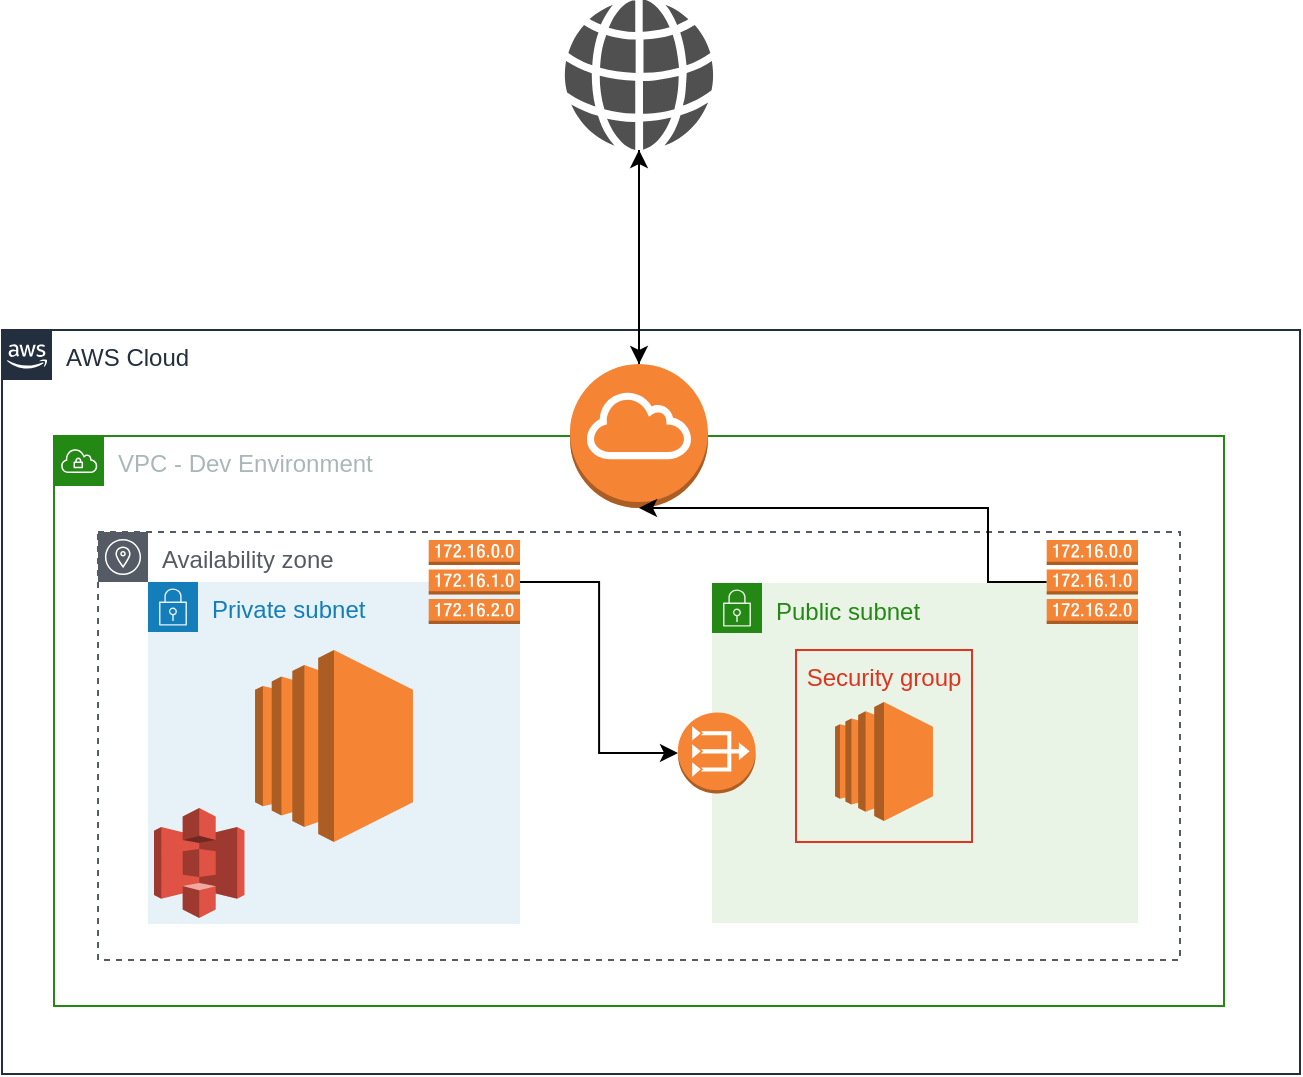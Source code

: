 <mxfile version="21.5.0" type="github">
  <diagram name="Page-1" id="VkN3Mp8k7b-EoUsN7H3i">
    <mxGraphModel dx="1200" dy="1830" grid="0" gridSize="10" guides="1" tooltips="1" connect="1" arrows="1" fold="1" page="1" pageScale="1" pageWidth="850" pageHeight="1100" math="0" shadow="0">
      <root>
        <mxCell id="0" />
        <mxCell id="1" parent="0" />
        <mxCell id="uFhvsVring2hGXd77Jwu-8" value="AWS Cloud" style="points=[[0,0],[0.25,0],[0.5,0],[0.75,0],[1,0],[1,0.25],[1,0.5],[1,0.75],[1,1],[0.75,1],[0.5,1],[0.25,1],[0,1],[0,0.75],[0,0.5],[0,0.25]];outlineConnect=0;gradientColor=none;html=1;whiteSpace=wrap;fontSize=12;fontStyle=0;container=0;pointerEvents=0;collapsible=0;recursiveResize=0;shape=mxgraph.aws4.group;grIcon=mxgraph.aws4.group_aws_cloud_alt;strokeColor=#232F3E;fillColor=none;verticalAlign=top;align=left;spacingLeft=30;fontColor=#232F3E;dashed=0;" vertex="1" parent="1">
          <mxGeometry width="649" height="372" as="geometry" />
        </mxCell>
        <mxCell id="uFhvsVring2hGXd77Jwu-20" value="" style="sketch=0;pointerEvents=1;shadow=0;dashed=0;html=1;strokeColor=none;fillColor=#505050;labelPosition=center;verticalLabelPosition=bottom;verticalAlign=top;outlineConnect=0;align=center;shape=mxgraph.office.concepts.globe_internet;" vertex="1" parent="1">
          <mxGeometry x="281" y="-165" width="75" height="75" as="geometry" />
        </mxCell>
        <mxCell id="uFhvsVring2hGXd77Jwu-22" style="edgeStyle=orthogonalEdgeStyle;rounded=0;orthogonalLoop=1;jettySize=auto;html=1;entryX=0.5;entryY=0;entryDx=0;entryDy=0;entryPerimeter=0;" edge="1" parent="1" source="uFhvsVring2hGXd77Jwu-20" target="uFhvsVring2hGXd77Jwu-19">
          <mxGeometry relative="1" as="geometry" />
        </mxCell>
        <mxCell id="uFhvsVring2hGXd77Jwu-21" style="edgeStyle=orthogonalEdgeStyle;rounded=0;orthogonalLoop=1;jettySize=auto;html=1;exitX=0.5;exitY=0;exitDx=0;exitDy=0;exitPerimeter=0;" edge="1" parent="1" source="uFhvsVring2hGXd77Jwu-19" target="uFhvsVring2hGXd77Jwu-20">
          <mxGeometry relative="1" as="geometry" />
        </mxCell>
        <mxCell id="uFhvsVring2hGXd77Jwu-9" value="VPC - Dev Environment" style="points=[[0,0],[0.25,0],[0.5,0],[0.75,0],[1,0],[1,0.25],[1,0.5],[1,0.75],[1,1],[0.75,1],[0.5,1],[0.25,1],[0,1],[0,0.75],[0,0.5],[0,0.25]];outlineConnect=0;gradientColor=none;html=1;whiteSpace=wrap;fontSize=12;fontStyle=0;container=0;pointerEvents=0;collapsible=0;recursiveResize=0;shape=mxgraph.aws4.group;grIcon=mxgraph.aws4.group_vpc;strokeColor=#248814;fillColor=none;verticalAlign=top;align=left;spacingLeft=30;fontColor=#AAB7B8;dashed=0;" vertex="1" parent="1">
          <mxGeometry x="26" y="53" width="585" height="285" as="geometry" />
        </mxCell>
        <mxCell id="uFhvsVring2hGXd77Jwu-13" value="Availability zone" style="sketch=0;outlineConnect=0;gradientColor=none;html=1;whiteSpace=wrap;fontSize=12;fontStyle=0;shape=mxgraph.aws4.group;grIcon=mxgraph.aws4.group_availability_zone;strokeColor=#545B64;fillColor=none;verticalAlign=top;align=left;spacingLeft=30;fontColor=#545B64;dashed=1;container=0;" vertex="1" parent="1">
          <mxGeometry x="48" y="101" width="541" height="214" as="geometry" />
        </mxCell>
        <mxCell id="uFhvsVring2hGXd77Jwu-12" value="Public subnet" style="points=[[0,0],[0.25,0],[0.5,0],[0.75,0],[1,0],[1,0.25],[1,0.5],[1,0.75],[1,1],[0.75,1],[0.5,1],[0.25,1],[0,1],[0,0.75],[0,0.5],[0,0.25]];outlineConnect=0;gradientColor=none;html=1;whiteSpace=wrap;fontSize=12;fontStyle=0;container=0;pointerEvents=0;collapsible=0;recursiveResize=0;shape=mxgraph.aws4.group;grIcon=mxgraph.aws4.group_security_group;grStroke=0;strokeColor=#248814;fillColor=#E9F3E6;verticalAlign=top;align=left;spacingLeft=30;fontColor=#248814;dashed=0;" vertex="1" parent="1">
          <mxGeometry x="355" y="126.5" width="213" height="170" as="geometry" />
        </mxCell>
        <mxCell id="uFhvsVring2hGXd77Jwu-15" value="Private subnet" style="points=[[0,0],[0.25,0],[0.5,0],[0.75,0],[1,0],[1,0.25],[1,0.5],[1,0.75],[1,1],[0.75,1],[0.5,1],[0.25,1],[0,1],[0,0.75],[0,0.5],[0,0.25]];outlineConnect=0;gradientColor=none;html=1;whiteSpace=wrap;fontSize=12;fontStyle=0;container=0;pointerEvents=0;collapsible=0;recursiveResize=0;shape=mxgraph.aws4.group;grIcon=mxgraph.aws4.group_security_group;grStroke=0;strokeColor=#147EBA;fillColor=#E6F2F8;verticalAlign=top;align=left;spacingLeft=30;fontColor=#147EBA;dashed=0;" vertex="1" parent="1">
          <mxGeometry x="73" y="126" width="186" height="171" as="geometry" />
        </mxCell>
        <mxCell id="uFhvsVring2hGXd77Jwu-19" value="" style="outlineConnect=0;dashed=0;verticalLabelPosition=bottom;verticalAlign=top;align=center;html=1;shape=mxgraph.aws3.internet_gateway;fillColor=#F58534;gradientColor=none;container=0;" vertex="1" parent="1">
          <mxGeometry x="284" y="17" width="69" height="72" as="geometry" />
        </mxCell>
        <mxCell id="uFhvsVring2hGXd77Jwu-25" value="" style="outlineConnect=0;dashed=0;verticalLabelPosition=bottom;verticalAlign=top;align=center;html=1;shape=mxgraph.aws3.s3;fillColor=#E05243;gradientColor=none;container=0;" vertex="1" parent="1">
          <mxGeometry x="76" y="239" width="45.24" height="55" as="geometry" />
        </mxCell>
        <mxCell id="uFhvsVring2hGXd77Jwu-16" value="" style="outlineConnect=0;dashed=0;verticalLabelPosition=bottom;verticalAlign=top;align=center;html=1;shape=mxgraph.aws3.ec2;fillColor=#F58534;gradientColor=none;container=0;" vertex="1" parent="1">
          <mxGeometry x="126.52" y="160" width="78.96" height="96" as="geometry" />
        </mxCell>
        <mxCell id="uFhvsVring2hGXd77Jwu-31" style="edgeStyle=orthogonalEdgeStyle;rounded=0;orthogonalLoop=1;jettySize=auto;html=1;exitX=0;exitY=0.5;exitDx=0;exitDy=0;exitPerimeter=0;entryX=0.5;entryY=1;entryDx=0;entryDy=0;entryPerimeter=0;" edge="1" parent="1" source="uFhvsVring2hGXd77Jwu-23" target="uFhvsVring2hGXd77Jwu-19">
          <mxGeometry relative="1" as="geometry">
            <Array as="points">
              <mxPoint x="493" y="126" />
              <mxPoint x="493" y="89" />
            </Array>
          </mxGeometry>
        </mxCell>
        <mxCell id="uFhvsVring2hGXd77Jwu-23" value="" style="outlineConnect=0;dashed=0;verticalLabelPosition=bottom;verticalAlign=top;align=center;html=1;shape=mxgraph.aws3.route_table;fillColor=#F58536;gradientColor=none;container=0;" vertex="1" parent="1">
          <mxGeometry x="522.35" y="105" width="45.65" height="42" as="geometry" />
        </mxCell>
        <mxCell id="uFhvsVring2hGXd77Jwu-24" value="" style="outlineConnect=0;dashed=0;verticalLabelPosition=bottom;verticalAlign=top;align=center;html=1;shape=mxgraph.aws3.route_table;fillColor=#F58536;gradientColor=none;container=0;" vertex="1" parent="1">
          <mxGeometry x="213.35" y="105" width="45.65" height="42" as="geometry" />
        </mxCell>
        <mxCell id="uFhvsVring2hGXd77Jwu-26" value="" style="outlineConnect=0;dashed=0;verticalLabelPosition=bottom;verticalAlign=top;align=center;html=1;shape=mxgraph.aws3.vpc_nat_gateway;fillColor=#F58534;gradientColor=none;container=0;" vertex="1" parent="1">
          <mxGeometry x="338" y="191.25" width="38.81" height="40.5" as="geometry" />
        </mxCell>
        <mxCell id="uFhvsVring2hGXd77Jwu-30" style="edgeStyle=orthogonalEdgeStyle;rounded=0;orthogonalLoop=1;jettySize=auto;html=1;exitX=1;exitY=0.5;exitDx=0;exitDy=0;exitPerimeter=0;entryX=0;entryY=0.5;entryDx=0;entryDy=0;entryPerimeter=0;" edge="1" parent="1" source="uFhvsVring2hGXd77Jwu-24" target="uFhvsVring2hGXd77Jwu-26">
          <mxGeometry relative="1" as="geometry" />
        </mxCell>
        <mxCell id="uFhvsVring2hGXd77Jwu-35" value="Security group" style="fillColor=none;strokeColor=#DD3522;verticalAlign=top;fontStyle=0;fontColor=#DD3522;whiteSpace=wrap;html=1;" vertex="1" parent="1">
          <mxGeometry x="397" y="160" width="88" height="96" as="geometry" />
        </mxCell>
        <mxCell id="uFhvsVring2hGXd77Jwu-17" value="" style="outlineConnect=0;dashed=0;verticalLabelPosition=bottom;verticalAlign=top;align=center;html=1;shape=mxgraph.aws3.ec2;fillColor=#F58534;gradientColor=none;container=0;" vertex="1" parent="1">
          <mxGeometry x="416.53" y="186" width="48.94" height="59.5" as="geometry" />
        </mxCell>
      </root>
    </mxGraphModel>
  </diagram>
</mxfile>
